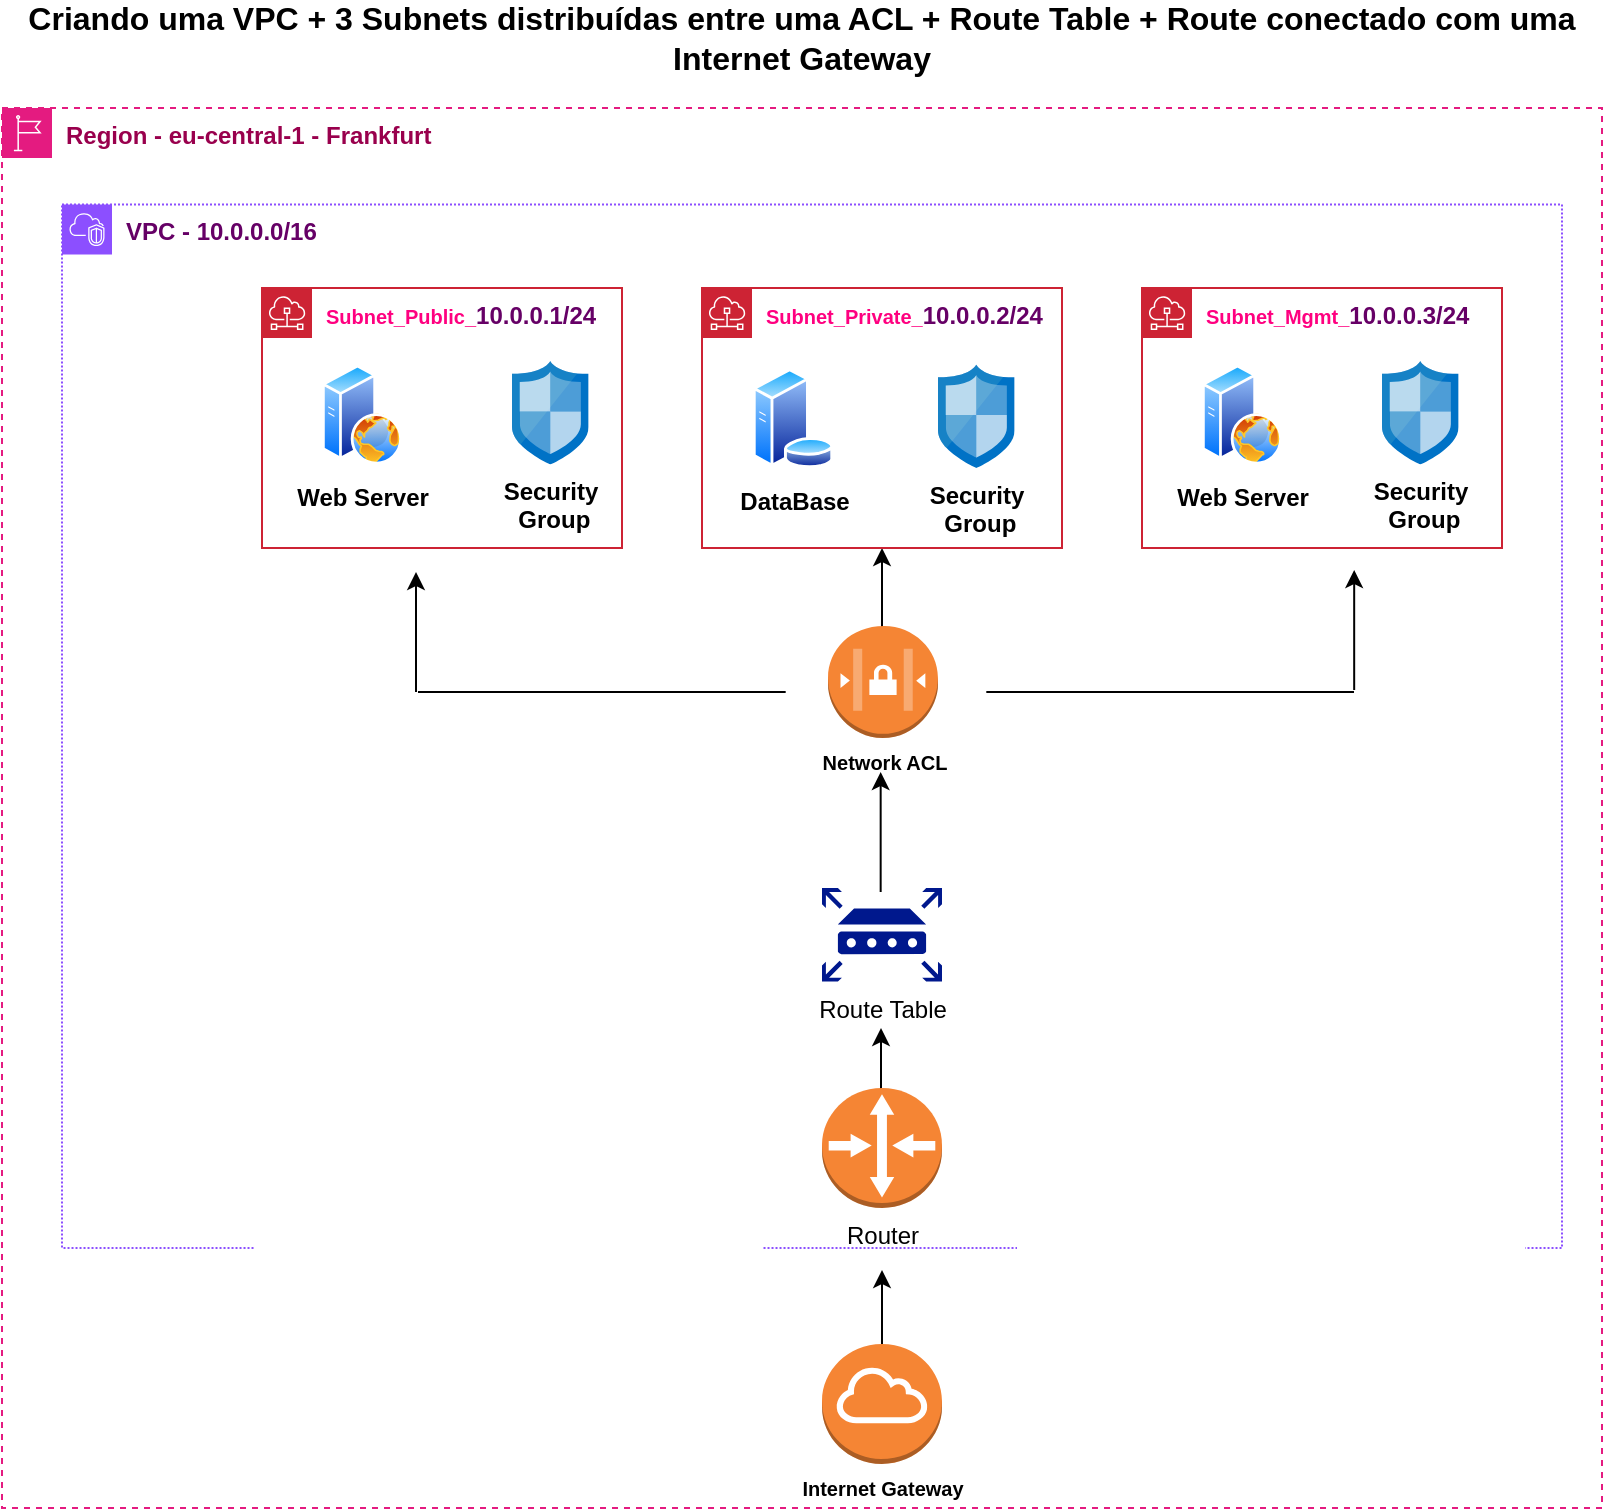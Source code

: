 <mxfile version="23.0.2" type="github">
  <diagram name="Page-1" id="_MofC5ta0yTw0Z9mFdGP">
    <mxGraphModel dx="880" dy="1560" grid="1" gridSize="10" guides="1" tooltips="1" connect="1" arrows="1" fold="1" page="1" pageScale="1" pageWidth="850" pageHeight="1100" math="0" shadow="0">
      <root>
        <mxCell id="0" />
        <mxCell id="1" parent="0" />
        <mxCell id="HUh1dlwKQfj8_lXao6Q8-71" value="" style="group" parent="1" vertex="1" connectable="0">
          <mxGeometry x="40" y="-1010" width="800" height="700" as="geometry" />
        </mxCell>
        <mxCell id="HUh1dlwKQfj8_lXao6Q8-47" value="" style="edgeStyle=orthogonalEdgeStyle;rounded=0;orthogonalLoop=1;jettySize=auto;html=1;" parent="HUh1dlwKQfj8_lXao6Q8-71" edge="1">
          <mxGeometry relative="1" as="geometry">
            <mxPoint x="440.0" y="280" as="sourcePoint" />
            <mxPoint x="440.0" y="220" as="targetPoint" />
          </mxGeometry>
        </mxCell>
        <mxCell id="HUh1dlwKQfj8_lXao6Q8-48" style="edgeStyle=orthogonalEdgeStyle;rounded=0;orthogonalLoop=1;jettySize=auto;html=1;exitX=0.5;exitY=0;exitDx=0;exitDy=0;exitPerimeter=0;" parent="HUh1dlwKQfj8_lXao6Q8-71" edge="1">
          <mxGeometry relative="1" as="geometry">
            <mxPoint x="440" y="661" as="sourcePoint" />
            <mxPoint x="440" y="581" as="targetPoint" />
          </mxGeometry>
        </mxCell>
        <mxCell id="HUh1dlwKQfj8_lXao6Q8-49" value="" style="edgeStyle=orthogonalEdgeStyle;rounded=0;orthogonalLoop=1;jettySize=auto;html=1;" parent="HUh1dlwKQfj8_lXao6Q8-71" edge="1">
          <mxGeometry relative="1" as="geometry">
            <mxPoint x="439.33" y="392" as="sourcePoint" />
            <mxPoint x="439.33" y="332" as="targetPoint" />
          </mxGeometry>
        </mxCell>
        <mxCell id="HUh1dlwKQfj8_lXao6Q8-50" value="&lt;b style=&quot;border-color: var(--border-color);&quot;&gt;&lt;font style=&quot;border-color: var(--border-color);&quot; color=&quot;#99004d&quot;&gt;Region - eu-central-1 - Frankfurt&lt;/font&gt;&lt;/b&gt;" style="sketch=0;outlineConnect=0;gradientColor=none;html=1;whiteSpace=wrap;fontSize=12;fontStyle=0;shape=mxgraph.aws4.group;grIcon=mxgraph.aws4.group_region;strokeColor=#e41b80;fillColor=none;verticalAlign=top;align=left;spacingLeft=30;fontColor=#879196;dashed=1;movable=0;resizable=0;rotatable=0;deletable=0;editable=0;locked=1;connectable=0;" parent="HUh1dlwKQfj8_lXao6Q8-71" vertex="1">
          <mxGeometry width="800" height="700" as="geometry" />
        </mxCell>
        <mxCell id="HUh1dlwKQfj8_lXao6Q8-51" value="&lt;font size=&quot;1&quot; style=&quot;&quot;&gt;&lt;b style=&quot;background-color: rgb(255, 255, 255);&quot;&gt;Subnet_Public_&lt;/b&gt;&lt;/font&gt;&lt;b style=&quot;border-color: var(--border-color); color: rgb(102, 0, 102);&quot;&gt;10.0.0.1/24&lt;/b&gt;" style="sketch=0;outlineConnect=0;gradientColor=none;html=1;whiteSpace=wrap;fontSize=12;fontStyle=0;shape=mxgraph.aws4.group;grIcon=mxgraph.aws4.group_subnet;strokeColor=#CD2334;fillColor=none;verticalAlign=top;align=left;spacingLeft=30;fontColor=#FF0080;dashed=0;container=0;" parent="HUh1dlwKQfj8_lXao6Q8-71" vertex="1">
          <mxGeometry x="130" y="90" width="180" height="130" as="geometry" />
        </mxCell>
        <mxCell id="HUh1dlwKQfj8_lXao6Q8-52" value="&lt;font size=&quot;1&quot; style=&quot;&quot;&gt;&lt;b style=&quot;background-color: rgb(255, 255, 255);&quot;&gt;Subnet_Private_&lt;/b&gt;&lt;/font&gt;&lt;b style=&quot;border-color: var(--border-color); color: rgb(102, 0, 102);&quot;&gt;10.0.0.2/24&lt;/b&gt;" style="sketch=0;outlineConnect=0;gradientColor=none;html=1;whiteSpace=wrap;fontSize=12;fontStyle=0;shape=mxgraph.aws4.group;grIcon=mxgraph.aws4.group_subnet;strokeColor=#CD2334;fillColor=none;verticalAlign=top;align=left;spacingLeft=30;fontColor=#FF0080;dashed=0;container=0;" parent="HUh1dlwKQfj8_lXao6Q8-71" vertex="1">
          <mxGeometry x="350" y="90" width="180" height="130" as="geometry" />
        </mxCell>
        <mxCell id="HUh1dlwKQfj8_lXao6Q8-53" value="&lt;font size=&quot;1&quot; style=&quot;&quot;&gt;&lt;b style=&quot;background-color: rgb(255, 255, 255);&quot;&gt;Subnet_Mgmt_&lt;/b&gt;&lt;/font&gt;&lt;b style=&quot;border-color: var(--border-color); color: rgb(102, 0, 102);&quot;&gt;10.0.0.3/24&lt;/b&gt;" style="sketch=0;outlineConnect=0;gradientColor=none;html=1;whiteSpace=wrap;fontSize=12;fontStyle=0;shape=mxgraph.aws4.group;grIcon=mxgraph.aws4.group_subnet;strokeColor=#CD2334;fillColor=none;verticalAlign=top;align=left;spacingLeft=30;fontColor=#FF0080;dashed=0;container=0;" parent="HUh1dlwKQfj8_lXao6Q8-71" vertex="1">
          <mxGeometry x="570" y="90" width="180" height="130" as="geometry" />
        </mxCell>
        <mxCell id="HUh1dlwKQfj8_lXao6Q8-54" value="&lt;font style=&quot;font-size: 12px;&quot;&gt;&lt;b style=&quot;font-size: 12px;&quot;&gt;Security&lt;br&gt;&amp;nbsp;Group&lt;/b&gt;&lt;/font&gt;" style="image;sketch=0;aspect=fixed;html=1;points=[];align=center;fontSize=12;image=img/lib/mscae/Network_Security_Groups_Classic.svg;container=0;" parent="HUh1dlwKQfj8_lXao6Q8-71" vertex="1">
          <mxGeometry x="255" y="126.48" width="38.3" height="51.76" as="geometry" />
        </mxCell>
        <mxCell id="HUh1dlwKQfj8_lXao6Q8-55" value="Internet Gateway" style="outlineConnect=0;dashed=0;verticalLabelPosition=bottom;verticalAlign=top;align=center;html=1;shape=mxgraph.aws3.internet_gateway;fillColor=#F58534;gradientColor=none;fontStyle=1;fontSize=10;container=0;" parent="HUh1dlwKQfj8_lXao6Q8-71" vertex="1">
          <mxGeometry x="410" y="618" width="60" height="60" as="geometry" />
        </mxCell>
        <mxCell id="HUh1dlwKQfj8_lXao6Q8-56" value="Route Table" style="sketch=0;aspect=fixed;pointerEvents=1;shadow=0;dashed=0;html=1;strokeColor=none;labelPosition=center;verticalLabelPosition=bottom;verticalAlign=top;align=center;fillColor=#00188D;shape=mxgraph.mscae.enterprise.router;container=0;" parent="HUh1dlwKQfj8_lXao6Q8-71" vertex="1">
          <mxGeometry x="410" y="390" width="60" height="46.8" as="geometry" />
        </mxCell>
        <mxCell id="HUh1dlwKQfj8_lXao6Q8-57" value="Network ACL" style="outlineConnect=0;dashed=0;verticalLabelPosition=bottom;verticalAlign=top;align=center;html=1;shape=mxgraph.aws3.network_access_controllist;fillColor=#F58534;gradientColor=none;fontSize=10;fontStyle=1;container=0;" parent="HUh1dlwKQfj8_lXao6Q8-71" vertex="1">
          <mxGeometry x="413" y="259" width="55" height="56" as="geometry" />
        </mxCell>
        <mxCell id="HUh1dlwKQfj8_lXao6Q8-58" value="Web Server" style="image;aspect=fixed;perimeter=ellipsePerimeter;html=1;align=center;shadow=0;dashed=0;spacingTop=3;image=img/lib/active_directory/web_server.svg;fontStyle=1;container=0;" parent="HUh1dlwKQfj8_lXao6Q8-71" vertex="1">
          <mxGeometry x="160" y="128.24" width="40" height="50" as="geometry" />
        </mxCell>
        <mxCell id="HUh1dlwKQfj8_lXao6Q8-59" value="Web Server" style="image;aspect=fixed;perimeter=ellipsePerimeter;html=1;align=center;shadow=0;dashed=0;spacingTop=3;image=img/lib/active_directory/web_server.svg;fontStyle=1;container=0;" parent="HUh1dlwKQfj8_lXao6Q8-71" vertex="1">
          <mxGeometry x="600" y="128.24" width="40" height="50" as="geometry" />
        </mxCell>
        <mxCell id="HUh1dlwKQfj8_lXao6Q8-60" value="&lt;font style=&quot;font-size: 12px;&quot;&gt;&lt;b style=&quot;font-size: 12px;&quot;&gt;Security&lt;br&gt;&amp;nbsp;Group&lt;/b&gt;&lt;/font&gt;" style="image;sketch=0;aspect=fixed;html=1;points=[];align=center;fontSize=12;image=img/lib/mscae/Network_Security_Groups_Classic.svg;container=0;" parent="HUh1dlwKQfj8_lXao6Q8-71" vertex="1">
          <mxGeometry x="690" y="126.48" width="38.3" height="51.76" as="geometry" />
        </mxCell>
        <mxCell id="HUh1dlwKQfj8_lXao6Q8-61" value="&lt;font style=&quot;font-size: 12px;&quot;&gt;&lt;b style=&quot;font-size: 12px;&quot;&gt;Security&lt;br&gt;&amp;nbsp;Group&lt;/b&gt;&lt;/font&gt;" style="image;sketch=0;aspect=fixed;html=1;points=[];align=center;fontSize=12;image=img/lib/mscae/Network_Security_Groups_Classic.svg;container=0;" parent="HUh1dlwKQfj8_lXao6Q8-71" vertex="1">
          <mxGeometry x="468" y="128.24" width="38.3" height="51.76" as="geometry" />
        </mxCell>
        <mxCell id="HUh1dlwKQfj8_lXao6Q8-62" value="&lt;b&gt;DataBase&lt;/b&gt;" style="image;aspect=fixed;perimeter=ellipsePerimeter;html=1;align=center;shadow=0;dashed=0;spacingTop=3;image=img/lib/active_directory/database_server.svg;container=0;" parent="HUh1dlwKQfj8_lXao6Q8-71" vertex="1">
          <mxGeometry x="375" y="130" width="41" height="50" as="geometry" />
        </mxCell>
        <mxCell id="HUh1dlwKQfj8_lXao6Q8-63" value="&lt;font color=&quot;#660066&quot;&gt;&lt;b&gt;VPC - 10.0.0.0/16&lt;/b&gt;&lt;/font&gt;" style="points=[[0,0],[0.25,0],[0.5,0],[0.75,0],[1,0],[1,0.25],[1,0.5],[1,0.75],[1,1],[0.75,1],[0.5,1],[0.25,1],[0,1],[0,0.75],[0,0.5],[0,0.25]];outlineConnect=0;gradientColor=none;html=1;whiteSpace=wrap;fontSize=12;fontStyle=0;container=0;pointerEvents=0;collapsible=0;recursiveResize=0;shape=mxgraph.aws4.group;grIcon=mxgraph.aws4.group_vpc2;strokeColor=#8C4FFF;fillColor=none;verticalAlign=top;align=left;spacingLeft=30;fontColor=#AAB7B8;dashed=1;dashPattern=1 1;" parent="HUh1dlwKQfj8_lXao6Q8-71" vertex="1">
          <mxGeometry x="30" y="48.24" width="750" height="521.76" as="geometry" />
        </mxCell>
        <mxCell id="HUh1dlwKQfj8_lXao6Q8-64" value="" style="edgeStyle=orthogonalEdgeStyle;rounded=0;orthogonalLoop=1;jettySize=auto;html=1;" parent="HUh1dlwKQfj8_lXao6Q8-71" edge="1">
          <mxGeometry relative="1" as="geometry">
            <mxPoint x="207" y="292" as="sourcePoint" />
            <mxPoint x="207" y="232" as="targetPoint" />
          </mxGeometry>
        </mxCell>
        <mxCell id="HUh1dlwKQfj8_lXao6Q8-65" style="edgeStyle=orthogonalEdgeStyle;rounded=0;orthogonalLoop=1;jettySize=auto;html=1;exitX=0.5;exitY=0;exitDx=0;exitDy=0;exitPerimeter=0;" parent="HUh1dlwKQfj8_lXao6Q8-71" edge="1">
          <mxGeometry relative="1" as="geometry">
            <mxPoint x="439.5" y="540" as="sourcePoint" />
            <mxPoint x="439.5" y="460" as="targetPoint" />
          </mxGeometry>
        </mxCell>
        <mxCell id="HUh1dlwKQfj8_lXao6Q8-66" value="Router&lt;br&gt;&lt;br&gt;" style="outlineConnect=0;dashed=0;verticalLabelPosition=bottom;verticalAlign=top;align=center;html=1;shape=mxgraph.aws3.router;fillColor=#F58534;gradientColor=none;container=0;" parent="HUh1dlwKQfj8_lXao6Q8-71" vertex="1">
          <mxGeometry x="410" y="490" width="60" height="60" as="geometry" />
        </mxCell>
        <mxCell id="HUh1dlwKQfj8_lXao6Q8-67" value="" style="group" parent="HUh1dlwKQfj8_lXao6Q8-71" vertex="1" connectable="0">
          <mxGeometry x="584" y="231" width="92.088" height="61" as="geometry" />
        </mxCell>
        <mxCell id="HUh1dlwKQfj8_lXao6Q8-68" value="" style="endArrow=none;html=1;rounded=0;" parent="HUh1dlwKQfj8_lXao6Q8-67" edge="1">
          <mxGeometry width="50" height="50" relative="1" as="geometry">
            <mxPoint x="-91.844" y="61" as="sourcePoint" />
            <mxPoint x="92" y="61" as="targetPoint" />
            <Array as="points">
              <mxPoint x="12" y="61" />
              <mxPoint y="61" />
            </Array>
          </mxGeometry>
        </mxCell>
        <mxCell id="HUh1dlwKQfj8_lXao6Q8-69" value="" style="edgeStyle=orthogonalEdgeStyle;rounded=0;orthogonalLoop=1;jettySize=auto;html=1;" parent="HUh1dlwKQfj8_lXao6Q8-67" edge="1">
          <mxGeometry relative="1" as="geometry">
            <mxPoint x="92.088" y="60" as="sourcePoint" />
            <mxPoint x="92.088" as="targetPoint" />
          </mxGeometry>
        </mxCell>
        <mxCell id="HUh1dlwKQfj8_lXao6Q8-70" value="" style="endArrow=none;html=1;rounded=0;" parent="HUh1dlwKQfj8_lXao6Q8-71" edge="1">
          <mxGeometry width="50" height="50" relative="1" as="geometry">
            <mxPoint x="207.996" y="292" as="sourcePoint" />
            <mxPoint x="391.84" y="292" as="targetPoint" />
            <Array as="points">
              <mxPoint x="311.84" y="292" />
              <mxPoint x="299.84" y="292" />
            </Array>
          </mxGeometry>
        </mxCell>
        <mxCell id="lHtQrHQrWJmyTPeKCWfS-1" value="Criando uma VPC + 3 Subnets distribuídas entre uma ACL + Route Table + Route conectado com uma Internet Gateway" style="text;strokeColor=none;align=center;fillColor=none;html=1;verticalAlign=middle;whiteSpace=wrap;rounded=0;fontStyle=1;fontSize=16;" vertex="1" parent="1">
          <mxGeometry x="50" y="-1060" width="780" height="30" as="geometry" />
        </mxCell>
      </root>
    </mxGraphModel>
  </diagram>
</mxfile>
